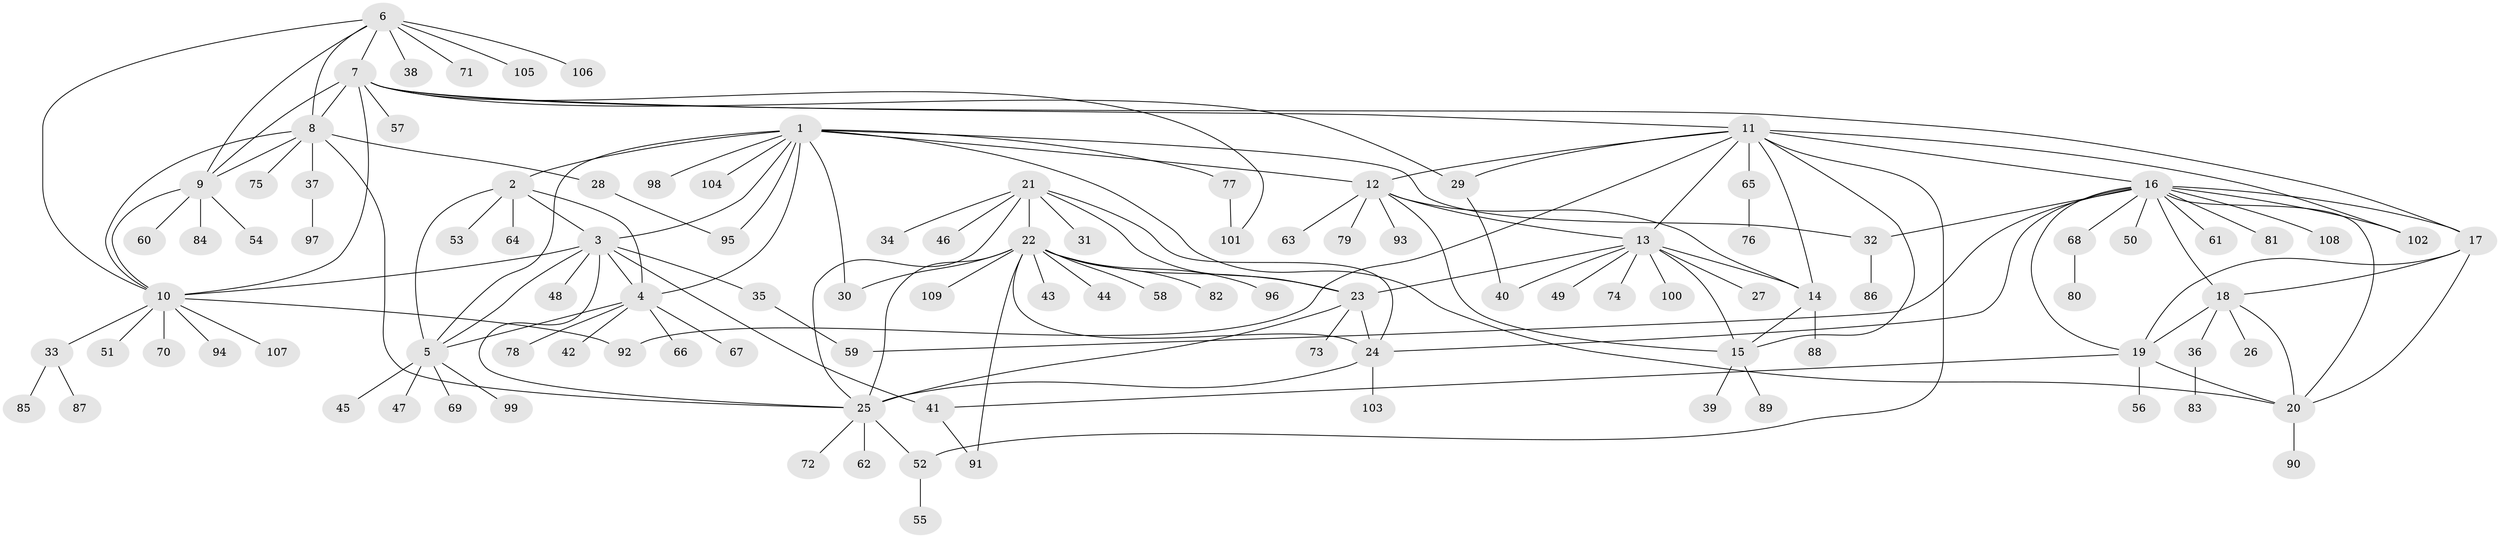 // coarse degree distribution, {8: 0.03125, 3: 0.09375, 7: 0.03125, 11: 0.03125, 17: 0.03125, 5: 0.0625, 4: 0.0625, 2: 0.09375, 1: 0.5625}
// Generated by graph-tools (version 1.1) at 2025/19/03/04/25 18:19:31]
// undirected, 109 vertices, 156 edges
graph export_dot {
graph [start="1"]
  node [color=gray90,style=filled];
  1;
  2;
  3;
  4;
  5;
  6;
  7;
  8;
  9;
  10;
  11;
  12;
  13;
  14;
  15;
  16;
  17;
  18;
  19;
  20;
  21;
  22;
  23;
  24;
  25;
  26;
  27;
  28;
  29;
  30;
  31;
  32;
  33;
  34;
  35;
  36;
  37;
  38;
  39;
  40;
  41;
  42;
  43;
  44;
  45;
  46;
  47;
  48;
  49;
  50;
  51;
  52;
  53;
  54;
  55;
  56;
  57;
  58;
  59;
  60;
  61;
  62;
  63;
  64;
  65;
  66;
  67;
  68;
  69;
  70;
  71;
  72;
  73;
  74;
  75;
  76;
  77;
  78;
  79;
  80;
  81;
  82;
  83;
  84;
  85;
  86;
  87;
  88;
  89;
  90;
  91;
  92;
  93;
  94;
  95;
  96;
  97;
  98;
  99;
  100;
  101;
  102;
  103;
  104;
  105;
  106;
  107;
  108;
  109;
  1 -- 2;
  1 -- 3;
  1 -- 4;
  1 -- 5;
  1 -- 12;
  1 -- 20;
  1 -- 30;
  1 -- 32;
  1 -- 77;
  1 -- 95;
  1 -- 98;
  1 -- 104;
  2 -- 3;
  2 -- 4;
  2 -- 5;
  2 -- 53;
  2 -- 64;
  3 -- 4;
  3 -- 5;
  3 -- 10;
  3 -- 25;
  3 -- 35;
  3 -- 41;
  3 -- 48;
  4 -- 5;
  4 -- 42;
  4 -- 66;
  4 -- 67;
  4 -- 78;
  5 -- 45;
  5 -- 47;
  5 -- 69;
  5 -- 99;
  6 -- 7;
  6 -- 8;
  6 -- 9;
  6 -- 10;
  6 -- 38;
  6 -- 71;
  6 -- 105;
  6 -- 106;
  7 -- 8;
  7 -- 9;
  7 -- 10;
  7 -- 11;
  7 -- 17;
  7 -- 29;
  7 -- 57;
  7 -- 101;
  8 -- 9;
  8 -- 10;
  8 -- 25;
  8 -- 28;
  8 -- 37;
  8 -- 75;
  9 -- 10;
  9 -- 54;
  9 -- 60;
  9 -- 84;
  10 -- 33;
  10 -- 51;
  10 -- 70;
  10 -- 92;
  10 -- 94;
  10 -- 107;
  11 -- 12;
  11 -- 13;
  11 -- 14;
  11 -- 15;
  11 -- 16;
  11 -- 29;
  11 -- 52;
  11 -- 65;
  11 -- 92;
  11 -- 102;
  12 -- 13;
  12 -- 14;
  12 -- 15;
  12 -- 63;
  12 -- 79;
  12 -- 93;
  13 -- 14;
  13 -- 15;
  13 -- 23;
  13 -- 27;
  13 -- 40;
  13 -- 49;
  13 -- 74;
  13 -- 100;
  14 -- 15;
  14 -- 88;
  15 -- 39;
  15 -- 89;
  16 -- 17;
  16 -- 18;
  16 -- 19;
  16 -- 20;
  16 -- 24;
  16 -- 32;
  16 -- 50;
  16 -- 59;
  16 -- 61;
  16 -- 68;
  16 -- 81;
  16 -- 102;
  16 -- 108;
  17 -- 18;
  17 -- 19;
  17 -- 20;
  18 -- 19;
  18 -- 20;
  18 -- 26;
  18 -- 36;
  19 -- 20;
  19 -- 41;
  19 -- 56;
  20 -- 90;
  21 -- 22;
  21 -- 23;
  21 -- 24;
  21 -- 25;
  21 -- 31;
  21 -- 34;
  21 -- 46;
  22 -- 23;
  22 -- 24;
  22 -- 25;
  22 -- 30;
  22 -- 43;
  22 -- 44;
  22 -- 58;
  22 -- 82;
  22 -- 91;
  22 -- 96;
  22 -- 109;
  23 -- 24;
  23 -- 25;
  23 -- 73;
  24 -- 25;
  24 -- 103;
  25 -- 52;
  25 -- 62;
  25 -- 72;
  28 -- 95;
  29 -- 40;
  32 -- 86;
  33 -- 85;
  33 -- 87;
  35 -- 59;
  36 -- 83;
  37 -- 97;
  41 -- 91;
  52 -- 55;
  65 -- 76;
  68 -- 80;
  77 -- 101;
}
